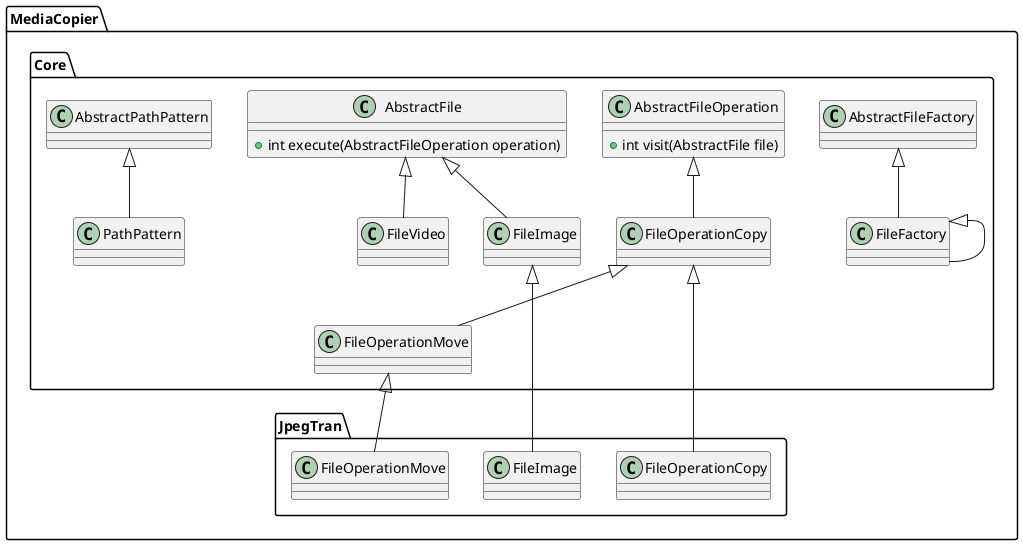 @startuml
set namespaceSeparator ::
skinparam shadowing false

namespace MediaCopier {
    namespace Core {
        class AbstractFileFactory {
        }

        class FileFactory {
        }

        class AbstractFile {
            +int execute(AbstractFileOperation operation)
        }

        class FileImage {
        }

        class FileVideo {
        }

        class AbstractFileOperation {
            +int visit(AbstractFile file)
        }

        class FileOperationCopy {
        }

        class FileOperationMove {
        }

        class AbstractPathPattern {
        }

        class PathPattern {
        }

        AbstractFile <|-- FileImage
        AbstractFile <|-- FileVideo
        AbstractFileFactory <|-- FileFactory

        AbstractFileOperation <|-- FileOperationCopy
        FileOperationCopy <|-- FileOperationMove

        AbstractPathPattern <|-- PathPattern
    }

    namespace JpegTran {
        class FileImage {
        }

        class FileOperationCopy {
        }

        class FileOperationMove {
        }

        MediaCopier::Core::FileFactory <|-- FileFactory
        MediaCopier::Core::FileImage <|-- FileImage
        MediaCopier::Core::FileOperationCopy <|-- FileOperationCopy
        MediaCopier::Core::FileOperationMove <|-- FileOperationMove
    }
}
@enduml
